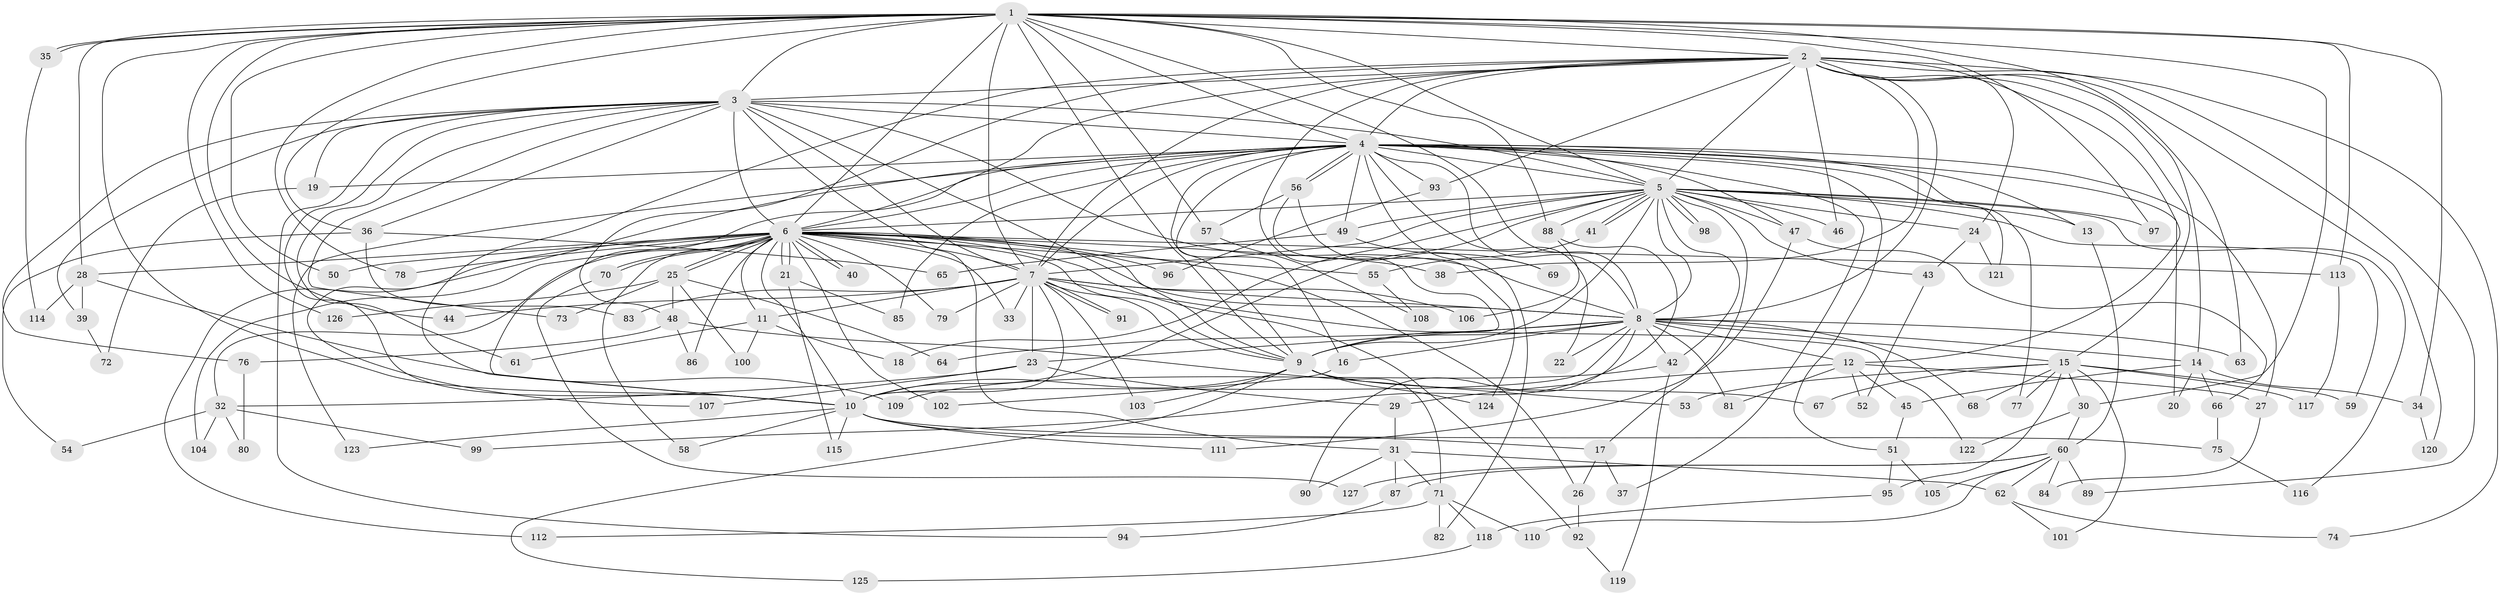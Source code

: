 // Generated by graph-tools (version 1.1) at 2025/13/03/09/25 04:13:43]
// undirected, 127 vertices, 279 edges
graph export_dot {
graph [start="1"]
  node [color=gray90,style=filled];
  1;
  2;
  3;
  4;
  5;
  6;
  7;
  8;
  9;
  10;
  11;
  12;
  13;
  14;
  15;
  16;
  17;
  18;
  19;
  20;
  21;
  22;
  23;
  24;
  25;
  26;
  27;
  28;
  29;
  30;
  31;
  32;
  33;
  34;
  35;
  36;
  37;
  38;
  39;
  40;
  41;
  42;
  43;
  44;
  45;
  46;
  47;
  48;
  49;
  50;
  51;
  52;
  53;
  54;
  55;
  56;
  57;
  58;
  59;
  60;
  61;
  62;
  63;
  64;
  65;
  66;
  67;
  68;
  69;
  70;
  71;
  72;
  73;
  74;
  75;
  76;
  77;
  78;
  79;
  80;
  81;
  82;
  83;
  84;
  85;
  86;
  87;
  88;
  89;
  90;
  91;
  92;
  93;
  94;
  95;
  96;
  97;
  98;
  99;
  100;
  101;
  102;
  103;
  104;
  105;
  106;
  107;
  108;
  109;
  110;
  111;
  112;
  113;
  114;
  115;
  116;
  117;
  118;
  119;
  120;
  121;
  122;
  123;
  124;
  125;
  126;
  127;
  1 -- 2;
  1 -- 3;
  1 -- 4;
  1 -- 5;
  1 -- 6;
  1 -- 7;
  1 -- 8;
  1 -- 9;
  1 -- 10;
  1 -- 28;
  1 -- 30;
  1 -- 34;
  1 -- 35;
  1 -- 35;
  1 -- 36;
  1 -- 44;
  1 -- 50;
  1 -- 57;
  1 -- 63;
  1 -- 78;
  1 -- 88;
  1 -- 97;
  1 -- 113;
  1 -- 126;
  2 -- 3;
  2 -- 4;
  2 -- 5;
  2 -- 6;
  2 -- 7;
  2 -- 8;
  2 -- 9;
  2 -- 10;
  2 -- 12;
  2 -- 14;
  2 -- 15;
  2 -- 24;
  2 -- 38;
  2 -- 46;
  2 -- 48;
  2 -- 74;
  2 -- 89;
  2 -- 93;
  2 -- 120;
  3 -- 4;
  3 -- 5;
  3 -- 6;
  3 -- 7;
  3 -- 8;
  3 -- 9;
  3 -- 10;
  3 -- 19;
  3 -- 31;
  3 -- 36;
  3 -- 39;
  3 -- 61;
  3 -- 73;
  3 -- 76;
  3 -- 94;
  4 -- 5;
  4 -- 6;
  4 -- 7;
  4 -- 8;
  4 -- 9;
  4 -- 10;
  4 -- 13;
  4 -- 16;
  4 -- 19;
  4 -- 20;
  4 -- 22;
  4 -- 27;
  4 -- 37;
  4 -- 47;
  4 -- 49;
  4 -- 51;
  4 -- 56;
  4 -- 56;
  4 -- 69;
  4 -- 77;
  4 -- 85;
  4 -- 93;
  4 -- 107;
  4 -- 121;
  4 -- 123;
  5 -- 6;
  5 -- 7;
  5 -- 8;
  5 -- 9;
  5 -- 10;
  5 -- 13;
  5 -- 17;
  5 -- 18;
  5 -- 24;
  5 -- 41;
  5 -- 41;
  5 -- 42;
  5 -- 43;
  5 -- 46;
  5 -- 47;
  5 -- 49;
  5 -- 59;
  5 -- 88;
  5 -- 97;
  5 -- 98;
  5 -- 98;
  5 -- 116;
  6 -- 7;
  6 -- 8;
  6 -- 9;
  6 -- 10;
  6 -- 11;
  6 -- 21;
  6 -- 21;
  6 -- 25;
  6 -- 25;
  6 -- 26;
  6 -- 28;
  6 -- 32;
  6 -- 33;
  6 -- 38;
  6 -- 40;
  6 -- 40;
  6 -- 50;
  6 -- 55;
  6 -- 58;
  6 -- 70;
  6 -- 70;
  6 -- 78;
  6 -- 79;
  6 -- 86;
  6 -- 92;
  6 -- 96;
  6 -- 102;
  6 -- 104;
  6 -- 112;
  6 -- 113;
  7 -- 8;
  7 -- 9;
  7 -- 10;
  7 -- 11;
  7 -- 23;
  7 -- 33;
  7 -- 44;
  7 -- 79;
  7 -- 83;
  7 -- 91;
  7 -- 91;
  7 -- 103;
  7 -- 106;
  7 -- 122;
  8 -- 9;
  8 -- 10;
  8 -- 12;
  8 -- 14;
  8 -- 15;
  8 -- 16;
  8 -- 22;
  8 -- 23;
  8 -- 42;
  8 -- 63;
  8 -- 64;
  8 -- 68;
  8 -- 81;
  8 -- 90;
  9 -- 10;
  9 -- 67;
  9 -- 71;
  9 -- 103;
  9 -- 124;
  9 -- 125;
  10 -- 17;
  10 -- 58;
  10 -- 75;
  10 -- 111;
  10 -- 115;
  10 -- 123;
  11 -- 18;
  11 -- 61;
  11 -- 100;
  12 -- 27;
  12 -- 29;
  12 -- 45;
  12 -- 52;
  12 -- 81;
  13 -- 60;
  14 -- 20;
  14 -- 34;
  14 -- 45;
  14 -- 66;
  15 -- 30;
  15 -- 53;
  15 -- 59;
  15 -- 67;
  15 -- 68;
  15 -- 77;
  15 -- 95;
  15 -- 101;
  15 -- 117;
  16 -- 102;
  17 -- 26;
  17 -- 37;
  19 -- 72;
  21 -- 85;
  21 -- 115;
  23 -- 29;
  23 -- 32;
  23 -- 107;
  24 -- 43;
  24 -- 121;
  25 -- 48;
  25 -- 64;
  25 -- 73;
  25 -- 100;
  25 -- 126;
  26 -- 92;
  27 -- 84;
  28 -- 39;
  28 -- 109;
  28 -- 114;
  29 -- 31;
  30 -- 60;
  30 -- 122;
  31 -- 62;
  31 -- 71;
  31 -- 87;
  31 -- 90;
  32 -- 54;
  32 -- 80;
  32 -- 99;
  32 -- 104;
  34 -- 120;
  35 -- 114;
  36 -- 54;
  36 -- 65;
  36 -- 83;
  39 -- 72;
  41 -- 55;
  42 -- 109;
  42 -- 119;
  43 -- 52;
  45 -- 51;
  47 -- 66;
  47 -- 111;
  48 -- 53;
  48 -- 76;
  48 -- 86;
  49 -- 65;
  49 -- 69;
  51 -- 95;
  51 -- 105;
  55 -- 108;
  56 -- 57;
  56 -- 82;
  56 -- 124;
  57 -- 108;
  60 -- 62;
  60 -- 84;
  60 -- 87;
  60 -- 89;
  60 -- 105;
  60 -- 110;
  60 -- 127;
  62 -- 74;
  62 -- 101;
  66 -- 75;
  70 -- 127;
  71 -- 82;
  71 -- 110;
  71 -- 112;
  71 -- 118;
  75 -- 116;
  76 -- 80;
  87 -- 94;
  88 -- 99;
  88 -- 106;
  92 -- 119;
  93 -- 96;
  95 -- 118;
  113 -- 117;
  118 -- 125;
}
